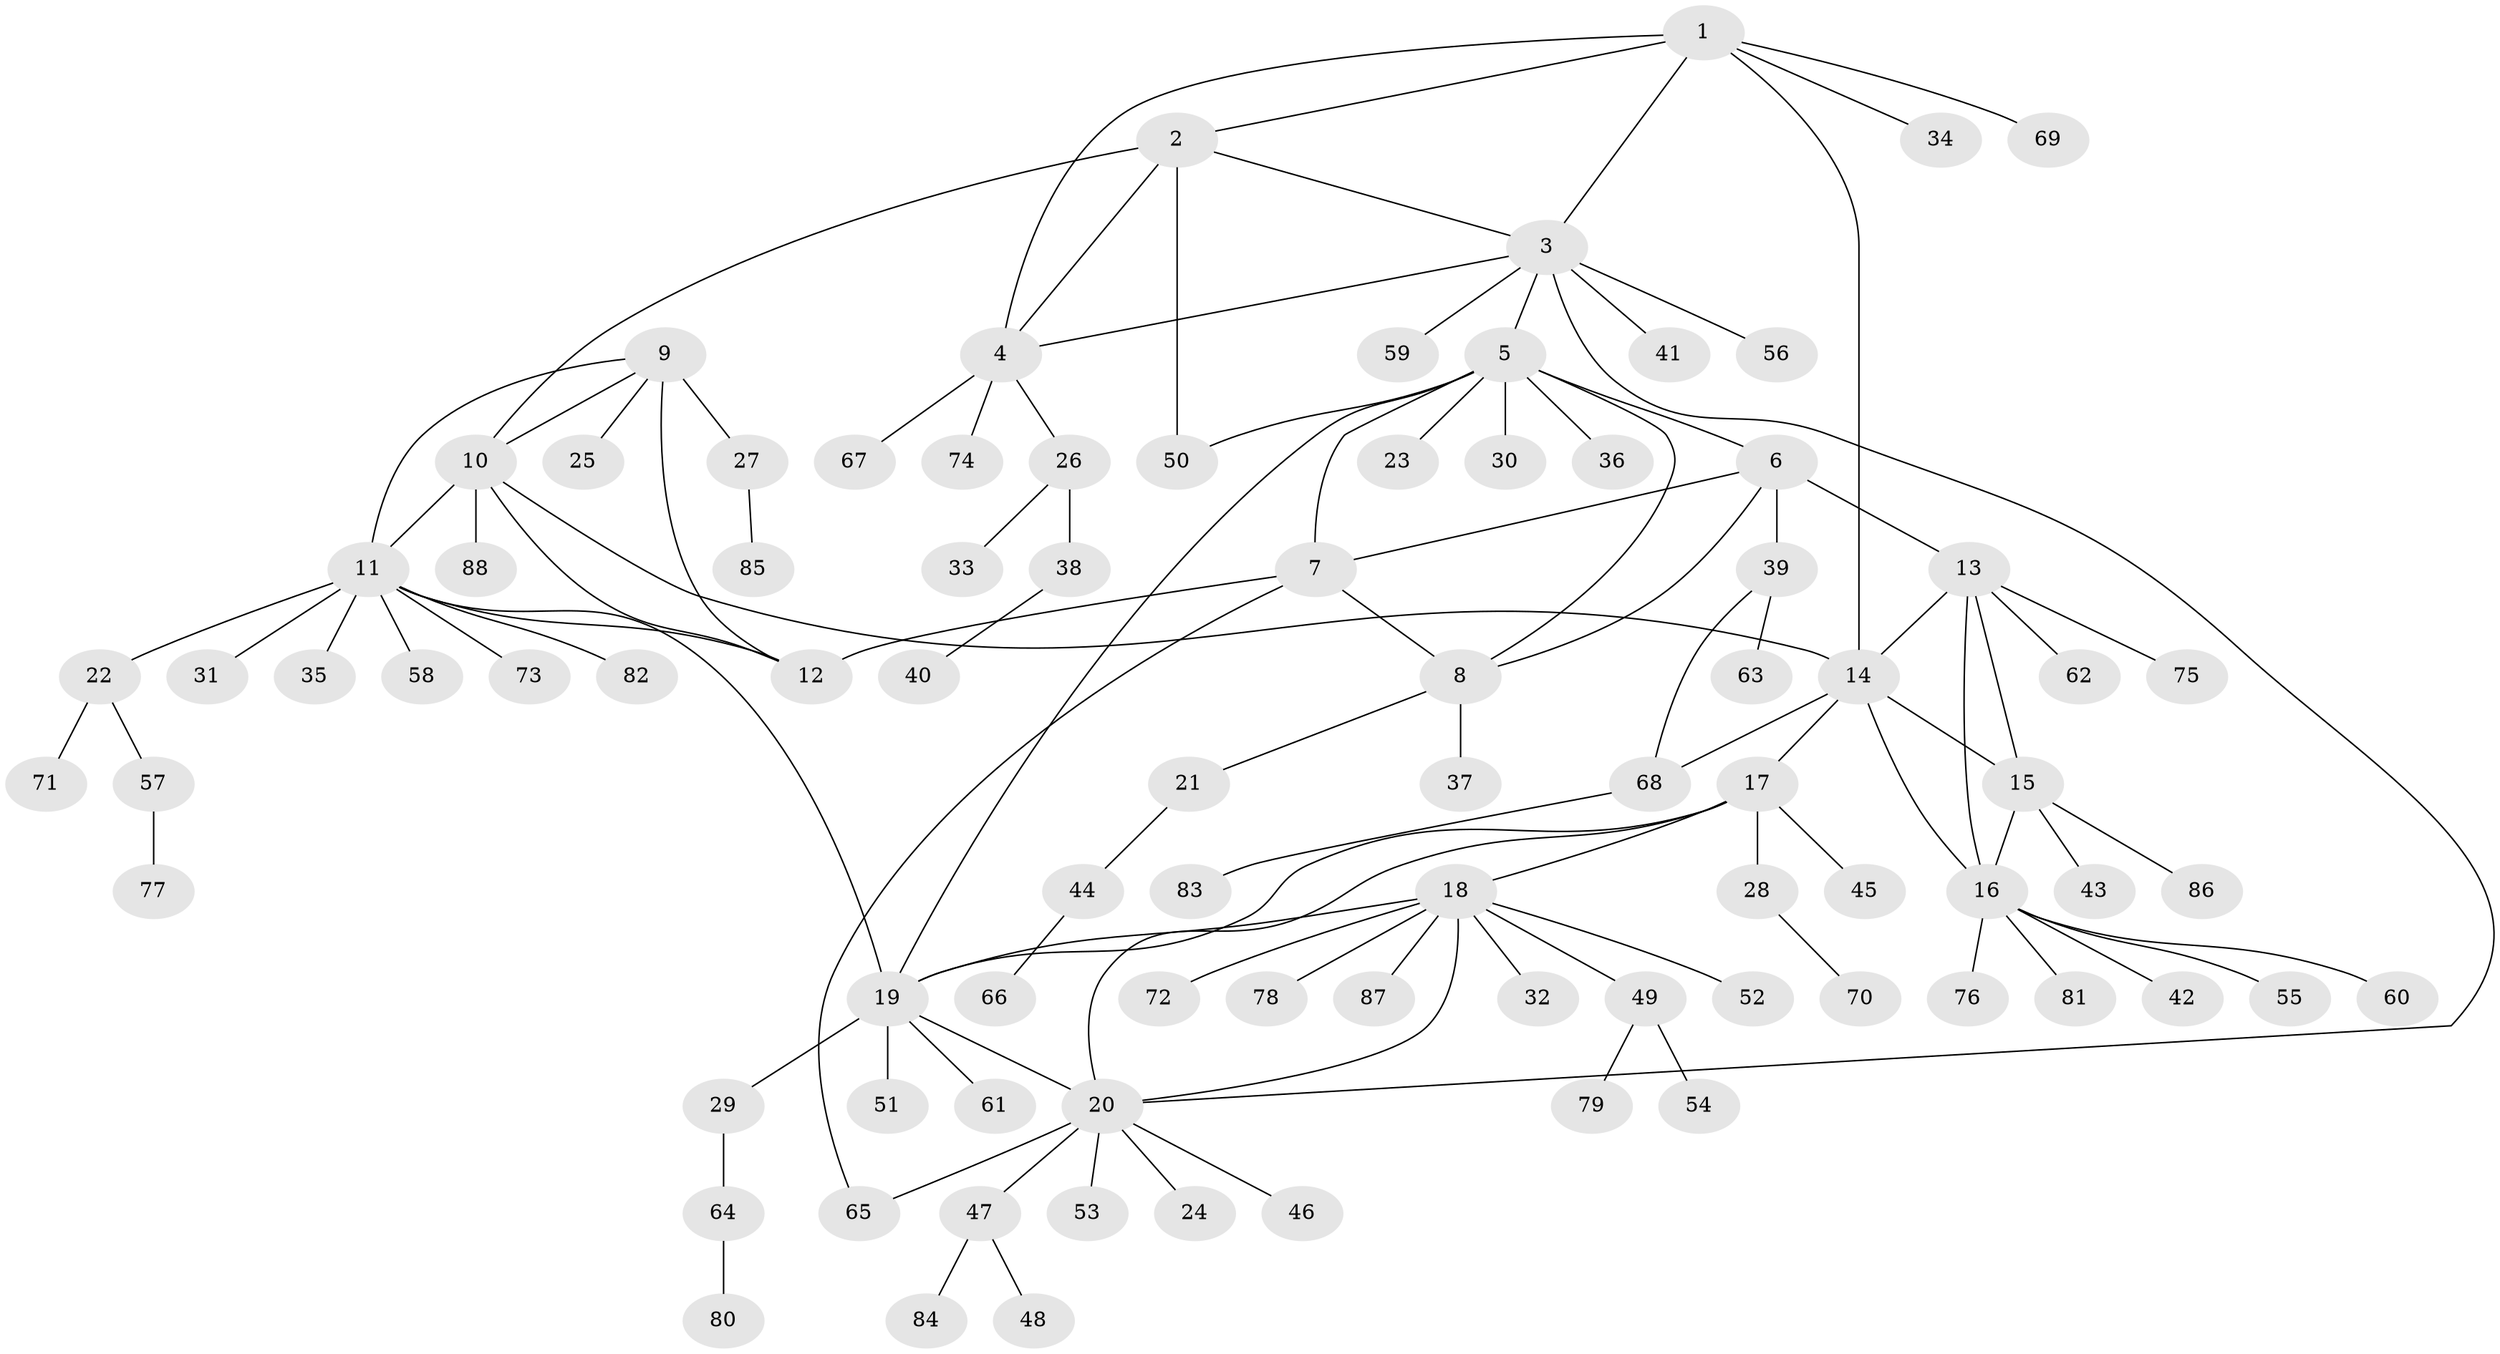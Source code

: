 // coarse degree distribution, {8: 0.01639344262295082, 7: 0.01639344262295082, 5: 0.01639344262295082, 9: 0.03278688524590164, 11: 0.01639344262295082, 4: 0.01639344262295082, 6: 0.01639344262295082, 10: 0.01639344262295082, 13: 0.01639344262295082, 1: 0.7540983606557377, 2: 0.08196721311475409}
// Generated by graph-tools (version 1.1) at 2025/58/03/04/25 21:58:29]
// undirected, 88 vertices, 111 edges
graph export_dot {
graph [start="1"]
  node [color=gray90,style=filled];
  1;
  2;
  3;
  4;
  5;
  6;
  7;
  8;
  9;
  10;
  11;
  12;
  13;
  14;
  15;
  16;
  17;
  18;
  19;
  20;
  21;
  22;
  23;
  24;
  25;
  26;
  27;
  28;
  29;
  30;
  31;
  32;
  33;
  34;
  35;
  36;
  37;
  38;
  39;
  40;
  41;
  42;
  43;
  44;
  45;
  46;
  47;
  48;
  49;
  50;
  51;
  52;
  53;
  54;
  55;
  56;
  57;
  58;
  59;
  60;
  61;
  62;
  63;
  64;
  65;
  66;
  67;
  68;
  69;
  70;
  71;
  72;
  73;
  74;
  75;
  76;
  77;
  78;
  79;
  80;
  81;
  82;
  83;
  84;
  85;
  86;
  87;
  88;
  1 -- 2;
  1 -- 3;
  1 -- 4;
  1 -- 14;
  1 -- 34;
  1 -- 69;
  2 -- 3;
  2 -- 4;
  2 -- 10;
  2 -- 50;
  3 -- 4;
  3 -- 5;
  3 -- 20;
  3 -- 41;
  3 -- 56;
  3 -- 59;
  4 -- 26;
  4 -- 67;
  4 -- 74;
  5 -- 6;
  5 -- 7;
  5 -- 8;
  5 -- 19;
  5 -- 23;
  5 -- 30;
  5 -- 36;
  5 -- 50;
  6 -- 7;
  6 -- 8;
  6 -- 13;
  6 -- 39;
  7 -- 8;
  7 -- 12;
  7 -- 65;
  8 -- 21;
  8 -- 37;
  9 -- 10;
  9 -- 11;
  9 -- 12;
  9 -- 25;
  9 -- 27;
  10 -- 11;
  10 -- 12;
  10 -- 14;
  10 -- 88;
  11 -- 12;
  11 -- 19;
  11 -- 22;
  11 -- 31;
  11 -- 35;
  11 -- 58;
  11 -- 73;
  11 -- 82;
  13 -- 14;
  13 -- 15;
  13 -- 16;
  13 -- 62;
  13 -- 75;
  14 -- 15;
  14 -- 16;
  14 -- 17;
  14 -- 68;
  15 -- 16;
  15 -- 43;
  15 -- 86;
  16 -- 42;
  16 -- 55;
  16 -- 60;
  16 -- 76;
  16 -- 81;
  17 -- 18;
  17 -- 19;
  17 -- 20;
  17 -- 28;
  17 -- 45;
  18 -- 19;
  18 -- 20;
  18 -- 32;
  18 -- 49;
  18 -- 52;
  18 -- 72;
  18 -- 78;
  18 -- 87;
  19 -- 20;
  19 -- 29;
  19 -- 51;
  19 -- 61;
  20 -- 24;
  20 -- 46;
  20 -- 47;
  20 -- 53;
  20 -- 65;
  21 -- 44;
  22 -- 57;
  22 -- 71;
  26 -- 33;
  26 -- 38;
  27 -- 85;
  28 -- 70;
  29 -- 64;
  38 -- 40;
  39 -- 63;
  39 -- 68;
  44 -- 66;
  47 -- 48;
  47 -- 84;
  49 -- 54;
  49 -- 79;
  57 -- 77;
  64 -- 80;
  68 -- 83;
}
